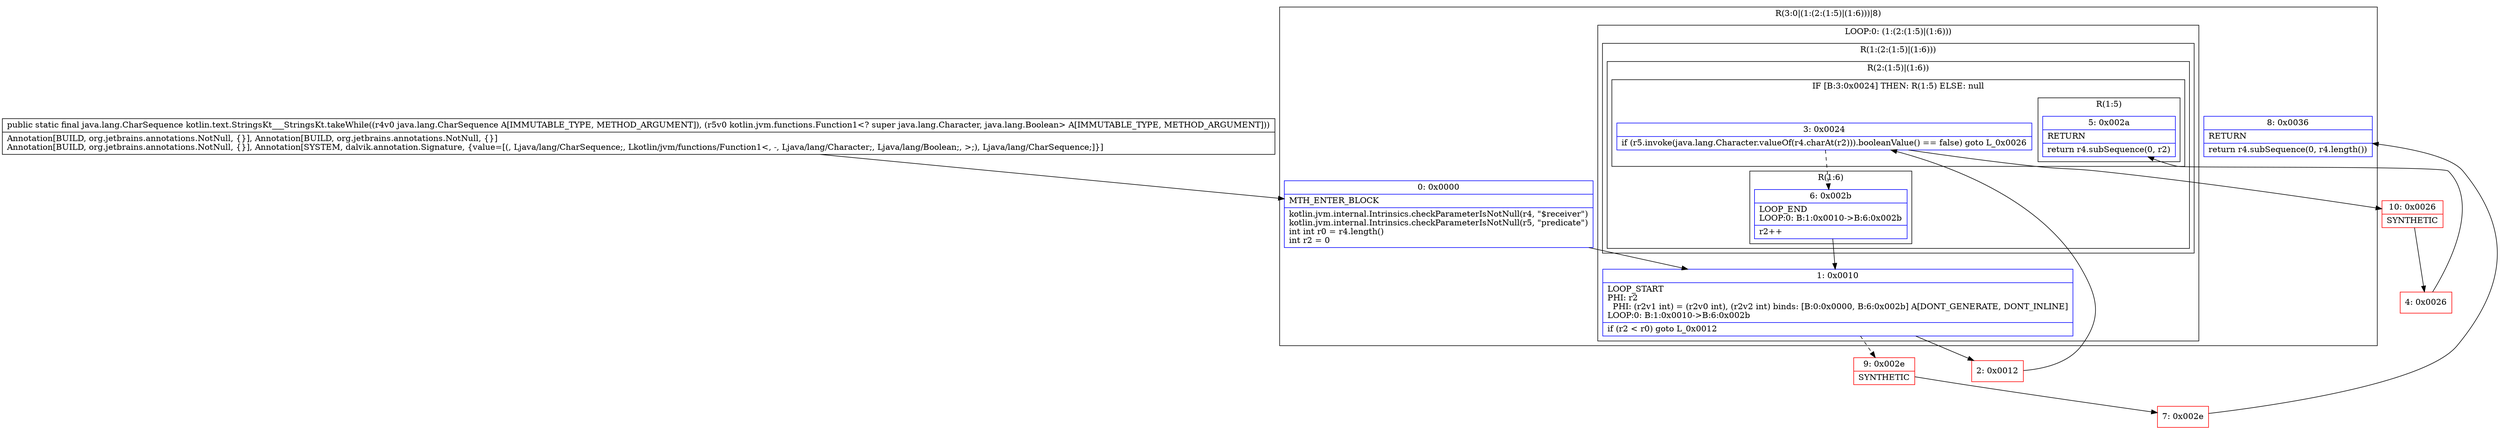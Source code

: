 digraph "CFG forkotlin.text.StringsKt___StringsKt.takeWhile(Ljava\/lang\/CharSequence;Lkotlin\/jvm\/functions\/Function1;)Ljava\/lang\/CharSequence;" {
subgraph cluster_Region_503992805 {
label = "R(3:0|(1:(2:(1:5)|(1:6)))|8)";
node [shape=record,color=blue];
Node_0 [shape=record,label="{0\:\ 0x0000|MTH_ENTER_BLOCK\l|kotlin.jvm.internal.Intrinsics.checkParameterIsNotNull(r4, \"$receiver\")\lkotlin.jvm.internal.Intrinsics.checkParameterIsNotNull(r5, \"predicate\")\lint int r0 = r4.length()\lint r2 = 0\l}"];
subgraph cluster_LoopRegion_1207890504 {
label = "LOOP:0: (1:(2:(1:5)|(1:6)))";
node [shape=record,color=blue];
Node_1 [shape=record,label="{1\:\ 0x0010|LOOP_START\lPHI: r2 \l  PHI: (r2v1 int) = (r2v0 int), (r2v2 int) binds: [B:0:0x0000, B:6:0x002b] A[DONT_GENERATE, DONT_INLINE]\lLOOP:0: B:1:0x0010\-\>B:6:0x002b\l|if (r2 \< r0) goto L_0x0012\l}"];
subgraph cluster_Region_1326807306 {
label = "R(1:(2:(1:5)|(1:6)))";
node [shape=record,color=blue];
subgraph cluster_Region_722401616 {
label = "R(2:(1:5)|(1:6))";
node [shape=record,color=blue];
subgraph cluster_IfRegion_261889287 {
label = "IF [B:3:0x0024] THEN: R(1:5) ELSE: null";
node [shape=record,color=blue];
Node_3 [shape=record,label="{3\:\ 0x0024|if (r5.invoke(java.lang.Character.valueOf(r4.charAt(r2))).booleanValue() == false) goto L_0x0026\l}"];
subgraph cluster_Region_1129701480 {
label = "R(1:5)";
node [shape=record,color=blue];
Node_5 [shape=record,label="{5\:\ 0x002a|RETURN\l|return r4.subSequence(0, r2)\l}"];
}
}
subgraph cluster_Region_454623421 {
label = "R(1:6)";
node [shape=record,color=blue];
Node_6 [shape=record,label="{6\:\ 0x002b|LOOP_END\lLOOP:0: B:1:0x0010\-\>B:6:0x002b\l|r2++\l}"];
}
}
}
}
Node_8 [shape=record,label="{8\:\ 0x0036|RETURN\l|return r4.subSequence(0, r4.length())\l}"];
}
Node_2 [shape=record,color=red,label="{2\:\ 0x0012}"];
Node_4 [shape=record,color=red,label="{4\:\ 0x0026}"];
Node_7 [shape=record,color=red,label="{7\:\ 0x002e}"];
Node_9 [shape=record,color=red,label="{9\:\ 0x002e|SYNTHETIC\l}"];
Node_10 [shape=record,color=red,label="{10\:\ 0x0026|SYNTHETIC\l}"];
MethodNode[shape=record,label="{public static final java.lang.CharSequence kotlin.text.StringsKt___StringsKt.takeWhile((r4v0 java.lang.CharSequence A[IMMUTABLE_TYPE, METHOD_ARGUMENT]), (r5v0 kotlin.jvm.functions.Function1\<? super java.lang.Character, java.lang.Boolean\> A[IMMUTABLE_TYPE, METHOD_ARGUMENT]))  | Annotation[BUILD, org.jetbrains.annotations.NotNull, \{\}], Annotation[BUILD, org.jetbrains.annotations.NotNull, \{\}]\lAnnotation[BUILD, org.jetbrains.annotations.NotNull, \{\}], Annotation[SYSTEM, dalvik.annotation.Signature, \{value=[(, Ljava\/lang\/CharSequence;, Lkotlin\/jvm\/functions\/Function1\<, \-, Ljava\/lang\/Character;, Ljava\/lang\/Boolean;, \>;), Ljava\/lang\/CharSequence;]\}]\l}"];
MethodNode -> Node_0;
Node_0 -> Node_1;
Node_1 -> Node_2;
Node_1 -> Node_9[style=dashed];
Node_3 -> Node_6[style=dashed];
Node_3 -> Node_10;
Node_6 -> Node_1;
Node_2 -> Node_3;
Node_4 -> Node_5;
Node_7 -> Node_8;
Node_9 -> Node_7;
Node_10 -> Node_4;
}

